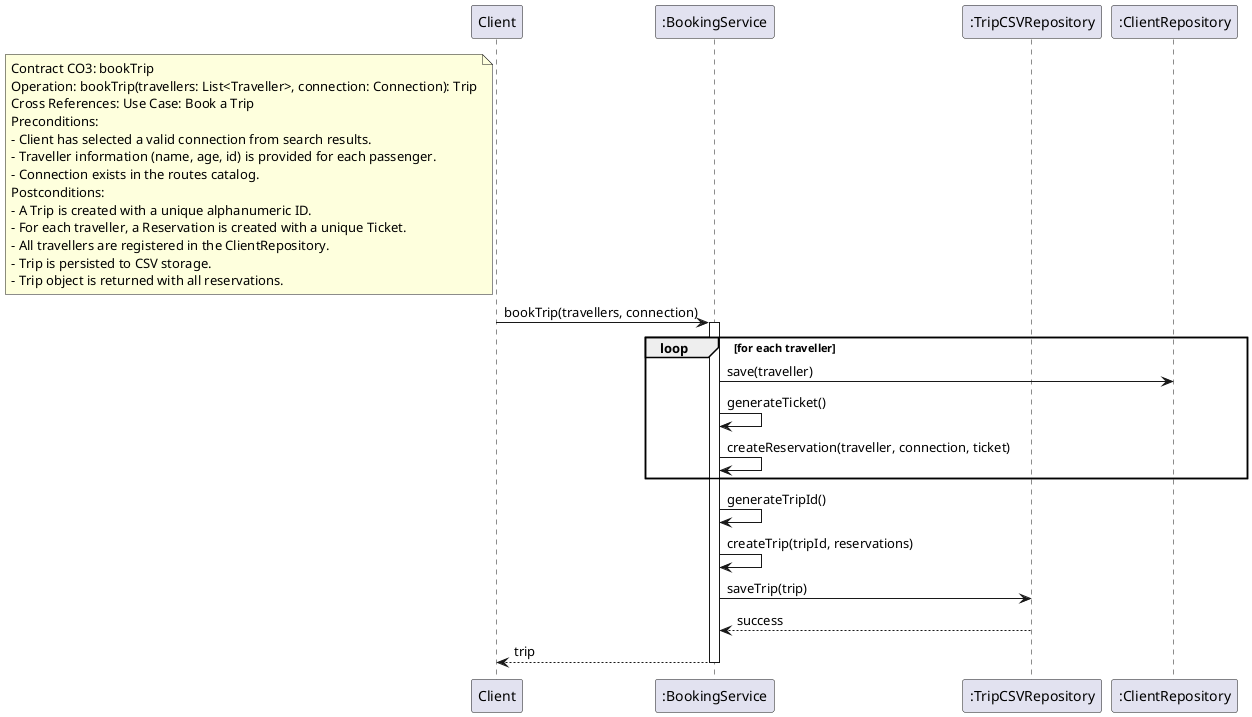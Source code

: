 @startuml
participant Client
participant ":BookingService"
participant ":TripCSVRepository"
participant ":ClientRepository"

note left of Client
Contract CO3: bookTrip
Operation: bookTrip(travellers: List<Traveller>, connection: Connection): Trip
Cross References: Use Case: Book a Trip
Preconditions:
- Client has selected a valid connection from search results.
- Traveller information (name, age, id) is provided for each passenger.
- Connection exists in the routes catalog.
Postconditions:
- A Trip is created with a unique alphanumeric ID.
- For each traveller, a Reservation is created with a unique Ticket.
- All travellers are registered in the ClientRepository.
- Trip is persisted to CSV storage.
- Trip object is returned with all reservations.
end note

Client -> ":BookingService" : bookTrip(travellers, connection)
activate ":BookingService"

loop for each traveller
    ":BookingService" -> ":ClientRepository" : save(traveller)
    ":BookingService" -> ":BookingService" : generateTicket()
    ":BookingService" -> ":BookingService" : createReservation(traveller, connection, ticket)
end

":BookingService" -> ":BookingService" : generateTripId()
":BookingService" -> ":BookingService" : createTrip(tripId, reservations)
":BookingService" -> ":TripCSVRepository" : saveTrip(trip)
":TripCSVRepository" --> ":BookingService" : success
":BookingService" --> Client : trip

deactivate ":BookingService"
@enduml